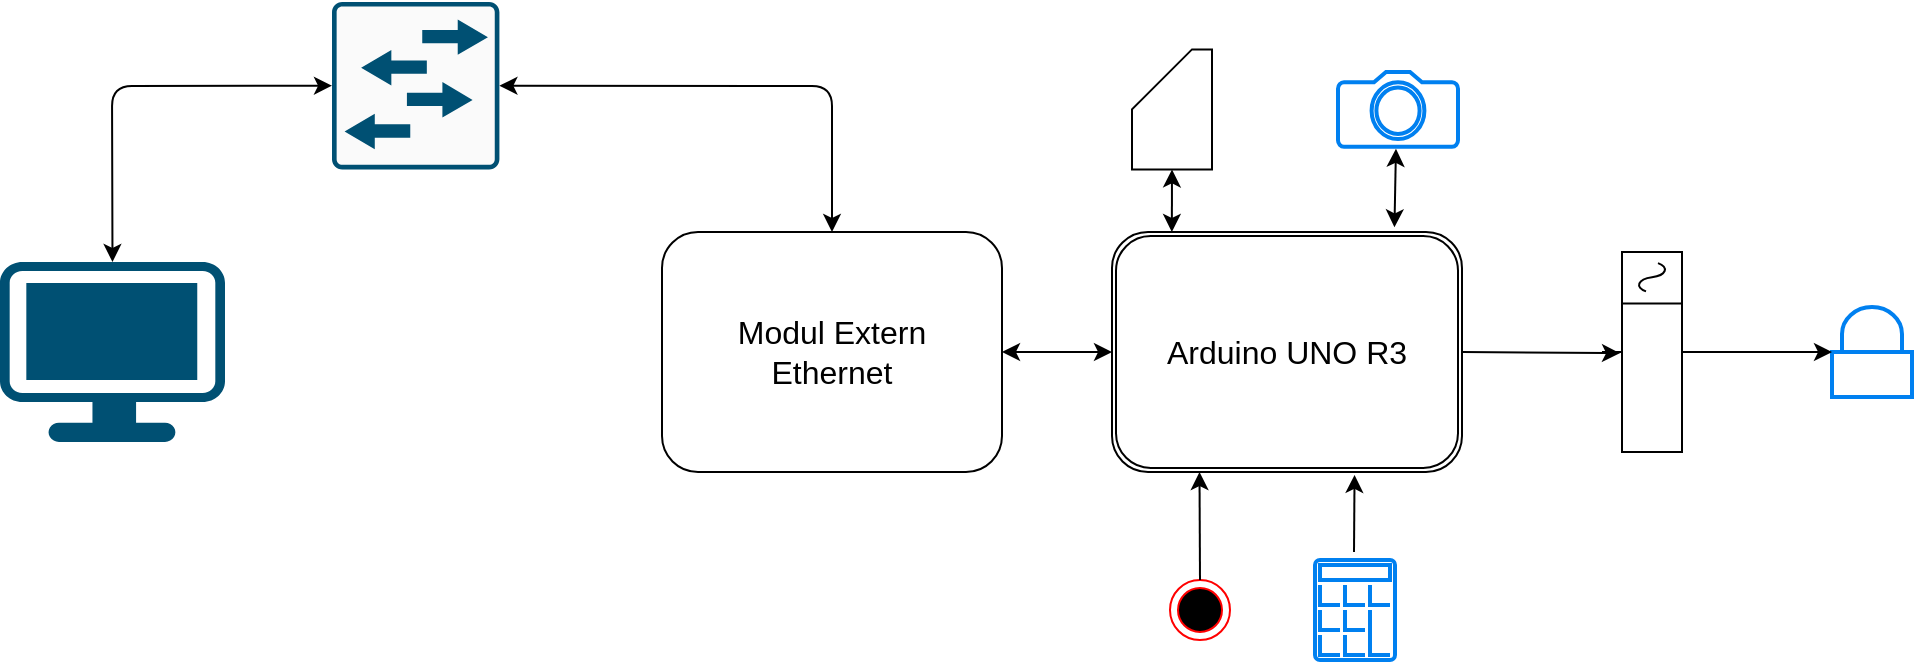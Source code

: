 <mxfile version="14.6.6" type="device"><diagram id="4j_hBAXtylk9NJ4tCyb_" name="Page-1"><mxGraphModel dx="1038" dy="580" grid="1" gridSize="10" guides="1" tooltips="1" connect="1" arrows="1" fold="1" page="1" pageScale="1" pageWidth="1100" pageHeight="1700" math="0" shadow="0"><root><mxCell id="0"/><mxCell id="1" parent="0"/><mxCell id="0eh4IVsxvNRzcARIXh7m-1" value="" style="points=[[0.03,0.03,0],[0.5,0,0],[0.97,0.03,0],[1,0.4,0],[0.97,0.745,0],[0.5,1,0],[0.03,0.745,0],[0,0.4,0]];verticalLabelPosition=bottom;html=1;verticalAlign=top;aspect=fixed;align=center;pointerEvents=1;shape=mxgraph.cisco19.workstation;fillColor=#005073;strokeColor=none;" vertex="1" parent="1"><mxGeometry x="104" y="295" width="112.5" height="90" as="geometry"/></mxCell><mxCell id="0eh4IVsxvNRzcARIXh7m-2" value="" style="shape=card;whiteSpace=wrap;html=1;" vertex="1" parent="1"><mxGeometry x="670" y="188.7" width="40" height="60" as="geometry"/></mxCell><mxCell id="0eh4IVsxvNRzcARIXh7m-3" value="&lt;font style=&quot;font-size: 16px&quot;&gt;Arduino UNO R3&lt;/font&gt;" style="shape=ext;double=1;rounded=1;whiteSpace=wrap;html=1;" vertex="1" parent="1"><mxGeometry x="660" y="280" width="175" height="120" as="geometry"/></mxCell><mxCell id="0eh4IVsxvNRzcARIXh7m-4" value="" style="html=1;verticalLabelPosition=bottom;align=center;labelBackgroundColor=#ffffff;verticalAlign=top;strokeWidth=2;strokeColor=#0080F0;shadow=0;dashed=0;shape=mxgraph.ios7.icons.camera;" vertex="1" parent="1"><mxGeometry x="773" y="200" width="60" height="37.4" as="geometry"/></mxCell><mxCell id="0eh4IVsxvNRzcARIXh7m-5" value="&lt;font style=&quot;font-size: 16px&quot;&gt;Modul Extern&lt;br&gt;Ethernet&lt;/font&gt;" style="rounded=1;whiteSpace=wrap;html=1;" vertex="1" parent="1"><mxGeometry x="435" y="280" width="170" height="120" as="geometry"/></mxCell><mxCell id="0eh4IVsxvNRzcARIXh7m-6" value="" style="points=[[0.015,0.015,0],[0.985,0.015,0],[0.985,0.985,0],[0.015,0.985,0],[0.25,0,0],[0.5,0,0],[0.75,0,0],[1,0.25,0],[1,0.5,0],[1,0.75,0],[0.75,1,0],[0.5,1,0],[0.25,1,0],[0,0.75,0],[0,0.5,0],[0,0.25,0]];verticalLabelPosition=bottom;html=1;verticalAlign=top;aspect=fixed;align=center;pointerEvents=1;shape=mxgraph.cisco19.rect;prIcon=l2_switch;fillColor=#FAFAFA;strokeColor=#005073;" vertex="1" parent="1"><mxGeometry x="270" y="165" width="83.7" height="83.7" as="geometry"/></mxCell><mxCell id="0eh4IVsxvNRzcARIXh7m-7" value="" style="html=1;verticalLabelPosition=bottom;align=center;labelBackgroundColor=#ffffff;verticalAlign=top;strokeWidth=2;strokeColor=#0080F0;shadow=0;dashed=0;shape=mxgraph.ios7.icons.calculator;" vertex="1" parent="1"><mxGeometry x="761.5" y="444" width="40" height="50" as="geometry"/></mxCell><mxCell id="0eh4IVsxvNRzcARIXh7m-8" value="" style="html=1;verticalLabelPosition=bottom;align=center;labelBackgroundColor=#ffffff;verticalAlign=top;strokeWidth=2;strokeColor=#0080F0;shadow=0;dashed=0;shape=mxgraph.ios7.icons.locked;" vertex="1" parent="1"><mxGeometry x="1020" y="317.5" width="40" height="45" as="geometry"/></mxCell><mxCell id="0eh4IVsxvNRzcARIXh7m-9" value="" style="pointerEvents=1;verticalLabelPosition=bottom;shadow=0;dashed=0;align=center;html=1;verticalAlign=top;shape=mxgraph.electrical.electro-mechanical.relay;rotation=90;" vertex="1" parent="1"><mxGeometry x="880" y="315" width="100" height="50" as="geometry"/></mxCell><mxCell id="0eh4IVsxvNRzcARIXh7m-15" value="" style="endArrow=classic;startArrow=classic;html=1;exitX=1;exitY=0.5;exitDx=0;exitDy=0;exitPerimeter=0;entryX=0.5;entryY=0;entryDx=0;entryDy=0;" edge="1" parent="1" source="0eh4IVsxvNRzcARIXh7m-6" target="0eh4IVsxvNRzcARIXh7m-5"><mxGeometry width="50" height="50" relative="1" as="geometry"><mxPoint x="570" y="390" as="sourcePoint"/><mxPoint x="610" y="207" as="targetPoint"/><Array as="points"><mxPoint x="520" y="207"/></Array></mxGeometry></mxCell><mxCell id="0eh4IVsxvNRzcARIXh7m-28" value="" style="endArrow=classic;startArrow=classic;html=1;entryX=0;entryY=0.5;entryDx=0;entryDy=0;entryPerimeter=0;exitX=0.5;exitY=0;exitDx=0;exitDy=0;exitPerimeter=0;" edge="1" parent="1" source="0eh4IVsxvNRzcARIXh7m-1" target="0eh4IVsxvNRzcARIXh7m-6"><mxGeometry width="50" height="50" relative="1" as="geometry"><mxPoint x="110" y="207" as="sourcePoint"/><mxPoint x="610" y="330" as="targetPoint"/><Array as="points"><mxPoint x="160" y="207"/></Array></mxGeometry></mxCell><mxCell id="0eh4IVsxvNRzcARIXh7m-29" value="" style="endArrow=classic;startArrow=classic;html=1;entryX=0;entryY=0.5;entryDx=0;entryDy=0;exitX=1;exitY=0.5;exitDx=0;exitDy=0;" edge="1" parent="1" source="0eh4IVsxvNRzcARIXh7m-5" target="0eh4IVsxvNRzcARIXh7m-3"><mxGeometry width="50" height="50" relative="1" as="geometry"><mxPoint x="560" y="380" as="sourcePoint"/><mxPoint x="610" y="330" as="targetPoint"/></mxGeometry></mxCell><mxCell id="0eh4IVsxvNRzcARIXh7m-30" value="" style="endArrow=classic;startArrow=classic;html=1;entryX=0.5;entryY=1;entryDx=0;entryDy=0;entryPerimeter=0;exitX=0.171;exitY=0;exitDx=0;exitDy=0;exitPerimeter=0;" edge="1" parent="1" source="0eh4IVsxvNRzcARIXh7m-3" target="0eh4IVsxvNRzcARIXh7m-2"><mxGeometry width="50" height="50" relative="1" as="geometry"><mxPoint x="560" y="380" as="sourcePoint"/><mxPoint x="610" y="330" as="targetPoint"/></mxGeometry></mxCell><mxCell id="0eh4IVsxvNRzcARIXh7m-31" value="" style="endArrow=classic;startArrow=classic;html=1;entryX=0.483;entryY=1;entryDx=0;entryDy=0;entryPerimeter=0;exitX=0.807;exitY=-0.028;exitDx=0;exitDy=0;exitPerimeter=0;" edge="1" parent="1"><mxGeometry width="50" height="50" relative="1" as="geometry"><mxPoint x="801.225" y="277.64" as="sourcePoint"/><mxPoint x="801.98" y="238.4" as="targetPoint"/></mxGeometry></mxCell><mxCell id="0eh4IVsxvNRzcARIXh7m-33" value="" style="endArrow=classic;html=1;entryX=0.693;entryY=1.012;entryDx=0;entryDy=0;entryPerimeter=0;" edge="1" parent="1" target="0eh4IVsxvNRzcARIXh7m-3"><mxGeometry width="50" height="50" relative="1" as="geometry"><mxPoint x="781" y="440" as="sourcePoint"/><mxPoint x="610" y="330" as="targetPoint"/></mxGeometry></mxCell><mxCell id="0eh4IVsxvNRzcARIXh7m-34" value="" style="ellipse;html=1;shape=endState;fillColor=#000000;strokeColor=#ff0000;" vertex="1" parent="1"><mxGeometry x="689" y="454" width="30" height="30" as="geometry"/></mxCell><mxCell id="0eh4IVsxvNRzcARIXh7m-35" value="" style="endArrow=classic;html=1;exitX=0.5;exitY=0;exitDx=0;exitDy=0;entryX=0.25;entryY=1;entryDx=0;entryDy=0;" edge="1" parent="1" source="0eh4IVsxvNRzcARIXh7m-34" target="0eh4IVsxvNRzcARIXh7m-3"><mxGeometry width="50" height="50" relative="1" as="geometry"><mxPoint x="560" y="380" as="sourcePoint"/><mxPoint x="610" y="330" as="targetPoint"/></mxGeometry></mxCell><mxCell id="0eh4IVsxvNRzcARIXh7m-36" value="" style="endArrow=classic;html=1;entryX=0.506;entryY=0.82;entryDx=0;entryDy=0;entryPerimeter=0;exitX=1;exitY=0.5;exitDx=0;exitDy=0;" edge="1" parent="1" source="0eh4IVsxvNRzcARIXh7m-3" target="0eh4IVsxvNRzcARIXh7m-9"><mxGeometry width="50" height="50" relative="1" as="geometry"><mxPoint x="560" y="380" as="sourcePoint"/><mxPoint x="610" y="330" as="targetPoint"/></mxGeometry></mxCell><mxCell id="0eh4IVsxvNRzcARIXh7m-37" value="" style="endArrow=classic;html=1;entryX=0;entryY=0.5;entryDx=0;entryDy=0;entryPerimeter=0;" edge="1" parent="1"><mxGeometry width="50" height="50" relative="1" as="geometry"><mxPoint x="948" y="340" as="sourcePoint"/><mxPoint x="1020" y="340" as="targetPoint"/></mxGeometry></mxCell></root></mxGraphModel></diagram></mxfile>